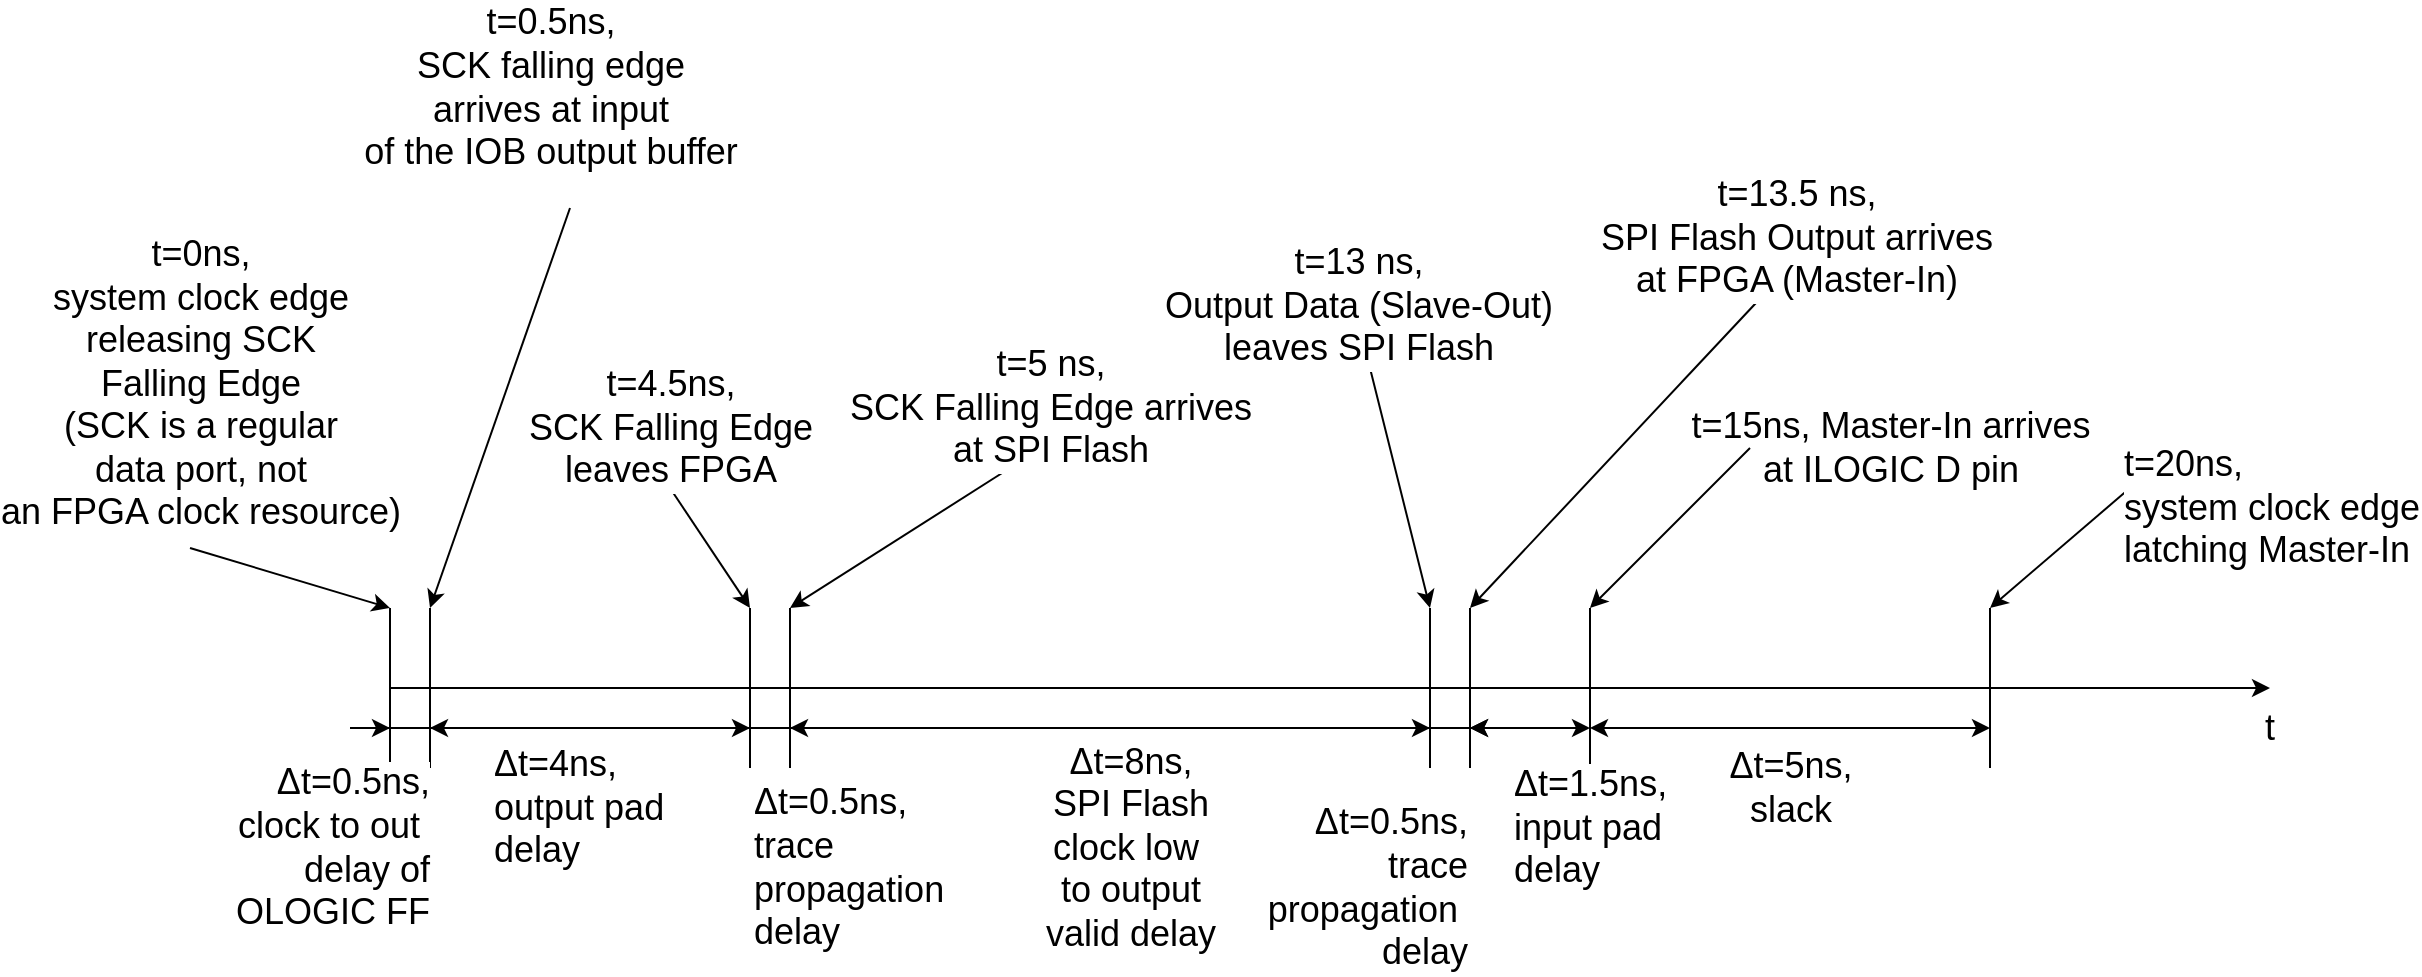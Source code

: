 <mxfile version="24.4.0" type="device">
  <diagram name="Page-1" id="1imY3O7ISClY2-lY78LY">
    <mxGraphModel dx="2200" dy="1929" grid="1" gridSize="10" guides="1" tooltips="1" connect="1" arrows="1" fold="1" page="1" pageScale="1" pageWidth="850" pageHeight="1100" math="0" shadow="0">
      <root>
        <mxCell id="0" />
        <mxCell id="1" parent="0" />
        <mxCell id="Uy51RD-MOvbj5sy6wigk-1" value="" style="endArrow=none;html=1;rounded=0;" parent="1" edge="1">
          <mxGeometry width="50" height="50" relative="1" as="geometry">
            <mxPoint y="320" as="sourcePoint" />
            <mxPoint y="240" as="targetPoint" />
          </mxGeometry>
        </mxCell>
        <mxCell id="Uy51RD-MOvbj5sy6wigk-2" value="" style="endArrow=none;html=1;rounded=0;" parent="1" edge="1">
          <mxGeometry width="50" height="50" relative="1" as="geometry">
            <mxPoint x="20" y="320" as="sourcePoint" />
            <mxPoint x="20" y="240" as="targetPoint" />
          </mxGeometry>
        </mxCell>
        <mxCell id="Uy51RD-MOvbj5sy6wigk-3" value="" style="endArrow=none;html=1;rounded=0;" parent="1" edge="1">
          <mxGeometry width="50" height="50" relative="1" as="geometry">
            <mxPoint x="340" y="320" as="sourcePoint" />
            <mxPoint x="340" y="240" as="targetPoint" />
          </mxGeometry>
        </mxCell>
        <mxCell id="Uy51RD-MOvbj5sy6wigk-4" value="" style="endArrow=none;html=1;rounded=0;" parent="1" edge="1">
          <mxGeometry width="50" height="50" relative="1" as="geometry">
            <mxPoint x="360" y="320" as="sourcePoint" />
            <mxPoint x="360" y="240" as="targetPoint" />
          </mxGeometry>
        </mxCell>
        <mxCell id="Uy51RD-MOvbj5sy6wigk-5" value="" style="endArrow=none;html=1;rounded=0;" parent="1" edge="1">
          <mxGeometry width="50" height="50" relative="1" as="geometry">
            <mxPoint x="620" y="320" as="sourcePoint" />
            <mxPoint x="620" y="240" as="targetPoint" />
          </mxGeometry>
        </mxCell>
        <mxCell id="Uy51RD-MOvbj5sy6wigk-11" value="" style="endArrow=classic;html=1;rounded=0;" parent="1" edge="1">
          <mxGeometry width="50" height="50" relative="1" as="geometry">
            <mxPoint x="-180" y="280" as="sourcePoint" />
            <mxPoint x="760" y="280" as="targetPoint" />
          </mxGeometry>
        </mxCell>
        <mxCell id="Uy51RD-MOvbj5sy6wigk-14" value="&lt;font style=&quot;font-size: 18px;&quot;&gt;t=4.5ns,&lt;/font&gt;&lt;div style=&quot;font-size: 18px;&quot;&gt;&lt;font style=&quot;font-size: 18px;&quot;&gt;SCK Falling Edge&lt;/font&gt;&lt;/div&gt;&lt;div style=&quot;font-size: 18px;&quot;&gt;&lt;font style=&quot;font-size: 18px;&quot;&gt;leaves FPGA&lt;/font&gt;&lt;/div&gt;" style="endArrow=classic;html=1;rounded=0;" parent="1" edge="1">
          <mxGeometry x="-1" y="30" width="50" height="50" relative="1" as="geometry">
            <mxPoint x="-40" y="180" as="sourcePoint" />
            <mxPoint y="240" as="targetPoint" />
            <mxPoint x="-25" y="-13" as="offset" />
          </mxGeometry>
        </mxCell>
        <mxCell id="Uy51RD-MOvbj5sy6wigk-15" value="&lt;font style=&quot;font-size: 18px;&quot;&gt;t=5 ns,&lt;/font&gt;&lt;div style=&quot;font-size: 18px;&quot;&gt;&lt;font style=&quot;font-size: 18px;&quot;&gt;SCK Falling Edge arrives&lt;/font&gt;&lt;/div&gt;&lt;div style=&quot;font-size: 18px;&quot;&gt;&lt;font style=&quot;font-size: 18px;&quot;&gt;at SPI Flash&lt;/font&gt;&lt;/div&gt;" style="endArrow=classic;html=1;rounded=0;" parent="1" edge="1">
          <mxGeometry x="-1" y="-36" width="50" height="50" relative="1" as="geometry">
            <mxPoint x="130" y="170" as="sourcePoint" />
            <mxPoint x="20" y="240" as="targetPoint" />
            <mxPoint x="39" as="offset" />
          </mxGeometry>
        </mxCell>
        <mxCell id="Uy51RD-MOvbj5sy6wigk-16" value="" style="endArrow=none;html=1;rounded=0;" parent="1" edge="1">
          <mxGeometry width="50" height="50" relative="1" as="geometry">
            <mxPoint x="-10" y="300" as="sourcePoint" />
            <mxPoint x="40" y="300" as="targetPoint" />
          </mxGeometry>
        </mxCell>
        <mxCell id="Uy51RD-MOvbj5sy6wigk-17" value="" style="endArrow=classic;html=1;rounded=0;" parent="1" edge="1">
          <mxGeometry width="50" height="50" relative="1" as="geometry">
            <mxPoint x="-40" y="300" as="sourcePoint" />
            <mxPoint y="300" as="targetPoint" />
          </mxGeometry>
        </mxCell>
        <mxCell id="Uy51RD-MOvbj5sy6wigk-18" value="&lt;font style=&quot;font-size: 18px;&quot;&gt;Δt=0.5ns,&lt;/font&gt;&lt;div style=&quot;font-size: 18px;&quot;&gt;trace&lt;/div&gt;&lt;div style=&quot;font-size: 18px;&quot;&gt;propagation&amp;nbsp;&lt;/div&gt;&lt;div style=&quot;font-size: 18px;&quot;&gt;delay&lt;/div&gt;" style="endArrow=classic;html=1;rounded=0;align=left;" parent="1" edge="1">
          <mxGeometry x="1" y="73" width="50" height="50" relative="1" as="geometry">
            <mxPoint x="60" y="300" as="sourcePoint" />
            <mxPoint x="20" y="300" as="targetPoint" />
            <mxPoint x="-20" y="-3" as="offset" />
          </mxGeometry>
        </mxCell>
        <mxCell id="Uy51RD-MOvbj5sy6wigk-31" value="" style="group" parent="1" vertex="1" connectable="0">
          <mxGeometry x="300" y="300" width="100" as="geometry" />
        </mxCell>
        <mxCell id="Uy51RD-MOvbj5sy6wigk-28" value="" style="endArrow=none;html=1;rounded=0;" parent="Uy51RD-MOvbj5sy6wigk-31" edge="1">
          <mxGeometry width="50" height="50" relative="1" as="geometry">
            <mxPoint x="30" as="sourcePoint" />
            <mxPoint x="80" as="targetPoint" />
          </mxGeometry>
        </mxCell>
        <mxCell id="Uy51RD-MOvbj5sy6wigk-29" value="" style="endArrow=classic;html=1;rounded=0;" parent="Uy51RD-MOvbj5sy6wigk-31" edge="1">
          <mxGeometry width="50" height="50" relative="1" as="geometry">
            <mxPoint as="sourcePoint" />
            <mxPoint x="40" as="targetPoint" />
          </mxGeometry>
        </mxCell>
        <mxCell id="Uy51RD-MOvbj5sy6wigk-30" value="&lt;font style=&quot;font-size: 18px;&quot;&gt;Δt=0.5ns,&lt;/font&gt;&lt;div style=&quot;font-size: 18px;&quot;&gt;trace&lt;/div&gt;&lt;div style=&quot;font-size: 18px;&quot;&gt;propagation&amp;nbsp;&lt;/div&gt;&lt;div style=&quot;font-size: 18px;&quot;&gt;delay&lt;/div&gt;" style="endArrow=classic;html=1;rounded=0;align=right;" parent="Uy51RD-MOvbj5sy6wigk-31" edge="1">
          <mxGeometry x="1" y="80" width="50" height="50" relative="1" as="geometry">
            <mxPoint x="100" as="sourcePoint" />
            <mxPoint x="60" as="targetPoint" />
            <mxPoint as="offset" />
          </mxGeometry>
        </mxCell>
        <mxCell id="Uy51RD-MOvbj5sy6wigk-32" value="&lt;font style=&quot;forced-color-adjust: none; color: rgb(0, 0, 0); font-family: Helvetica; font-style: normal; font-variant-ligatures: normal; font-variant-caps: normal; font-weight: 400; letter-spacing: normal; orphans: 2; text-align: center; text-indent: 0px; text-transform: none; widows: 2; word-spacing: 0px; -webkit-text-stroke-width: 0px; white-space: nowrap; text-decoration-thickness: initial; text-decoration-style: initial; text-decoration-color: initial; font-size: 18px;&quot;&gt;Δt=8ns,&lt;/font&gt;&lt;div style=&quot;forced-color-adjust: none; color: rgb(0, 0, 0); font-family: Helvetica; font-style: normal; font-variant-ligatures: normal; font-variant-caps: normal; font-weight: 400; letter-spacing: normal; orphans: 2; text-align: center; text-indent: 0px; text-transform: none; widows: 2; word-spacing: 0px; -webkit-text-stroke-width: 0px; white-space: nowrap; text-decoration-thickness: initial; text-decoration-style: initial; text-decoration-color: initial; font-size: 18px;&quot;&gt;SPI Flash &lt;br&gt;clock low&amp;nbsp;&lt;/div&gt;&lt;div style=&quot;forced-color-adjust: none; color: rgb(0, 0, 0); font-family: Helvetica; font-style: normal; font-variant-ligatures: normal; font-variant-caps: normal; font-weight: 400; letter-spacing: normal; orphans: 2; text-align: center; text-indent: 0px; text-transform: none; widows: 2; word-spacing: 0px; -webkit-text-stroke-width: 0px; white-space: nowrap; text-decoration-thickness: initial; text-decoration-style: initial; text-decoration-color: initial; font-size: 18px;&quot;&gt;to output&lt;br&gt;valid delay&lt;/div&gt;" style="endArrow=none;html=1;rounded=0;" parent="1" edge="1">
          <mxGeometry x="0.062" y="-60" width="50" height="50" relative="1" as="geometry">
            <mxPoint x="20" y="300" as="sourcePoint" />
            <mxPoint x="340" y="300" as="targetPoint" />
            <mxPoint as="offset" />
          </mxGeometry>
        </mxCell>
        <mxCell id="Uy51RD-MOvbj5sy6wigk-33" value="&lt;font style=&quot;font-size: 18px;&quot;&gt;t=13 ns,&lt;/font&gt;&lt;div style=&quot;font-size: 18px;&quot;&gt;Output Data (Slave-Out)&lt;/div&gt;&lt;div style=&quot;font-size: 18px;&quot;&gt;leaves SPI Flash&lt;/div&gt;" style="endArrow=classic;html=1;rounded=0;" parent="1" edge="1">
          <mxGeometry x="-1" y="-36" width="50" height="50" relative="1" as="geometry">
            <mxPoint x="300" y="80" as="sourcePoint" />
            <mxPoint x="340" y="240" as="targetPoint" />
            <mxPoint x="39" as="offset" />
          </mxGeometry>
        </mxCell>
        <mxCell id="Uy51RD-MOvbj5sy6wigk-34" value="&lt;font style=&quot;font-size: 18px;&quot;&gt;t=13.5 ns,&lt;/font&gt;&lt;div style=&quot;font-size: 18px;&quot;&gt;&lt;font style=&quot;font-size: 18px;&quot;&gt;SPI Flash Output arrives&lt;/font&gt;&lt;/div&gt;&lt;div style=&quot;font-size: 18px;&quot;&gt;&lt;font style=&quot;font-size: 18px;&quot;&gt;at FPGA (Master-In)&lt;/font&gt;&lt;/div&gt;" style="endArrow=classic;html=1;rounded=0;" parent="1" edge="1">
          <mxGeometry x="-1" y="-36" width="50" height="50" relative="1" as="geometry">
            <mxPoint x="510" y="80" as="sourcePoint" />
            <mxPoint x="360" y="240" as="targetPoint" />
            <mxPoint x="39" as="offset" />
          </mxGeometry>
        </mxCell>
        <mxCell id="Uy51RD-MOvbj5sy6wigk-35" value="&lt;font style=&quot;font-size: 18px;&quot;&gt;t=20ns,&lt;/font&gt;&lt;div&gt;&lt;span style=&quot;font-size: 18px;&quot;&gt;system clock edge&lt;/span&gt;&lt;/div&gt;&lt;div&gt;&lt;span style=&quot;font-size: 18px;&quot;&gt;latching Master-In&lt;/span&gt;&lt;/div&gt;" style="endArrow=classic;html=1;rounded=0;align=left;" parent="1" edge="1">
          <mxGeometry x="-1" y="30" width="50" height="50" relative="1" as="geometry">
            <mxPoint x="690" y="180" as="sourcePoint" />
            <mxPoint x="620" y="240" as="targetPoint" />
            <mxPoint x="-25" y="-13" as="offset" />
          </mxGeometry>
        </mxCell>
        <mxCell id="Uy51RD-MOvbj5sy6wigk-36" value="&lt;font style=&quot;font-size: 18px;&quot;&gt;t&lt;/font&gt;" style="text;html=1;align=center;verticalAlign=middle;whiteSpace=wrap;rounded=0;" parent="1" vertex="1">
          <mxGeometry x="730" y="285" width="60" height="30" as="geometry" />
        </mxCell>
        <mxCell id="Uy51RD-MOvbj5sy6wigk-70" value="" style="endArrow=none;html=1;rounded=0;" parent="1" edge="1">
          <mxGeometry width="50" height="50" relative="1" as="geometry">
            <mxPoint x="-160" y="320" as="sourcePoint" />
            <mxPoint x="-160" y="240" as="targetPoint" />
          </mxGeometry>
        </mxCell>
        <mxCell id="Uy51RD-MOvbj5sy6wigk-71" value="" style="endArrow=none;html=1;rounded=0;" parent="1" edge="1">
          <mxGeometry width="50" height="50" relative="1" as="geometry">
            <mxPoint x="-180" y="320" as="sourcePoint" />
            <mxPoint x="-180" y="240" as="targetPoint" />
          </mxGeometry>
        </mxCell>
        <mxCell id="Uy51RD-MOvbj5sy6wigk-73" value="&lt;font style=&quot;forced-color-adjust: none; color: rgb(0, 0, 0); font-family: Helvetica; font-style: normal; font-variant-ligatures: normal; font-variant-caps: normal; font-weight: 400; letter-spacing: normal; orphans: 2; text-indent: 0px; text-transform: none; widows: 2; word-spacing: 0px; -webkit-text-stroke-width: 0px; white-space: nowrap; text-decoration-thickness: initial; text-decoration-style: initial; text-decoration-color: initial; font-size: 18px;&quot;&gt;Δt=4ns,&lt;/font&gt;&lt;div style=&quot;forced-color-adjust: none; color: rgb(0, 0, 0); font-family: Helvetica; font-style: normal; font-variant-ligatures: normal; font-variant-caps: normal; font-weight: 400; letter-spacing: normal; orphans: 2; text-indent: 0px; text-transform: none; widows: 2; word-spacing: 0px; -webkit-text-stroke-width: 0px; white-space: nowrap; text-decoration-thickness: initial; text-decoration-style: initial; text-decoration-color: initial; font-size: 18px;&quot;&gt;output pad&amp;nbsp;&lt;/div&gt;&lt;div style=&quot;forced-color-adjust: none; color: rgb(0, 0, 0); font-family: Helvetica; font-style: normal; font-variant-ligatures: normal; font-variant-caps: normal; font-weight: 400; letter-spacing: normal; orphans: 2; text-indent: 0px; text-transform: none; widows: 2; word-spacing: 0px; -webkit-text-stroke-width: 0px; white-space: nowrap; text-decoration-thickness: initial; text-decoration-style: initial; text-decoration-color: initial; font-size: 18px;&quot;&gt;delay&lt;/div&gt;" style="endArrow=classic;html=1;rounded=0;align=left;" parent="1" edge="1">
          <mxGeometry x="0.6" y="40" width="50" height="50" relative="1" as="geometry">
            <mxPoint x="-10" y="300" as="sourcePoint" />
            <mxPoint x="-160" y="300" as="targetPoint" />
            <mxPoint as="offset" />
          </mxGeometry>
        </mxCell>
        <mxCell id="Uy51RD-MOvbj5sy6wigk-74" value="" style="endArrow=classic;html=1;rounded=0;" parent="1" edge="1">
          <mxGeometry width="50" height="50" relative="1" as="geometry">
            <mxPoint x="-200" y="300" as="sourcePoint" />
            <mxPoint x="-180" y="300" as="targetPoint" />
          </mxGeometry>
        </mxCell>
        <mxCell id="Uy51RD-MOvbj5sy6wigk-75" value="" style="endArrow=none;html=1;rounded=0;" parent="1" edge="1">
          <mxGeometry width="50" height="50" relative="1" as="geometry">
            <mxPoint x="-140" y="300" as="sourcePoint" />
            <mxPoint x="-190" y="300" as="targetPoint" />
          </mxGeometry>
        </mxCell>
        <mxCell id="Uy51RD-MOvbj5sy6wigk-76" value="&lt;font style=&quot;font-size: 18px;&quot;&gt;Δt=0.5ns,&lt;/font&gt;&lt;div style=&quot;font-size: 18px;&quot;&gt;clock to out&amp;nbsp;&lt;/div&gt;&lt;div style=&quot;font-size: 18px;&quot;&gt;delay of&lt;/div&gt;&lt;div style=&quot;font-size: 18px;&quot;&gt;OLOGIC FF&lt;/div&gt;" style="edgeLabel;html=1;align=right;verticalAlign=middle;resizable=0;points=[];" parent="Uy51RD-MOvbj5sy6wigk-75" vertex="1" connectable="0">
          <mxGeometry x="0.4" y="3" relative="1" as="geometry">
            <mxPoint x="15" y="57" as="offset" />
          </mxGeometry>
        </mxCell>
        <mxCell id="Uy51RD-MOvbj5sy6wigk-78" value="&lt;font style=&quot;font-size: 18px;&quot;&gt;t=0.5ns,&lt;/font&gt;&lt;div style=&quot;font-size: 18px;&quot;&gt;&lt;font style=&quot;font-size: 18px;&quot;&gt;SCK falling edge&lt;/font&gt;&lt;/div&gt;&lt;div style=&quot;font-size: 18px;&quot;&gt;&lt;font style=&quot;font-size: 18px;&quot;&gt;arrives at input&lt;/font&gt;&lt;/div&gt;&lt;div style=&quot;font-size: 18px;&quot;&gt;&lt;font style=&quot;font-size: 18px;&quot;&gt;of the IOB output buffer&lt;/font&gt;&lt;/div&gt;" style="endArrow=classic;html=1;rounded=0;" parent="1" edge="1">
          <mxGeometry x="-1" y="-61" width="50" height="50" relative="1" as="geometry">
            <mxPoint x="-90" y="40" as="sourcePoint" />
            <mxPoint x="-160" y="240" as="targetPoint" />
            <mxPoint x="48" y="-40" as="offset" />
          </mxGeometry>
        </mxCell>
        <mxCell id="Uy51RD-MOvbj5sy6wigk-79" value="" style="endArrow=none;html=1;rounded=0;" parent="1" edge="1">
          <mxGeometry width="50" height="50" relative="1" as="geometry">
            <mxPoint x="420" y="320" as="sourcePoint" />
            <mxPoint x="420" y="240" as="targetPoint" />
          </mxGeometry>
        </mxCell>
        <mxCell id="Uy51RD-MOvbj5sy6wigk-80" value="&lt;font style=&quot;font-size: 18px;&quot;&gt;t=15ns, Master-In&lt;/font&gt;&lt;span style=&quot;font-size: 18px;&quot;&gt;&amp;nbsp;arrives&lt;/span&gt;&lt;div&gt;&lt;div style=&quot;font-size: 18px;&quot;&gt;&lt;font style=&quot;font-size: 18px;&quot;&gt;at ILOGIC D pin&lt;/font&gt;&lt;/div&gt;&lt;/div&gt;" style="endArrow=classic;html=1;rounded=0;labelBackgroundColor=none;" parent="1" edge="1">
          <mxGeometry x="-1" y="70" width="50" height="50" relative="1" as="geometry">
            <mxPoint x="500" y="160" as="sourcePoint" />
            <mxPoint x="420" y="240" as="targetPoint" />
            <mxPoint x="21" y="-49" as="offset" />
          </mxGeometry>
        </mxCell>
        <mxCell id="Uy51RD-MOvbj5sy6wigk-82" value="&lt;font style=&quot;forced-color-adjust: none; color: rgb(0, 0, 0); font-family: Helvetica; font-style: normal; font-variant-ligatures: normal; font-variant-caps: normal; font-weight: 400; letter-spacing: normal; orphans: 2; text-align: center; text-indent: 0px; text-transform: none; widows: 2; word-spacing: 0px; -webkit-text-stroke-width: 0px; white-space: nowrap; text-decoration-thickness: initial; text-decoration-style: initial; text-decoration-color: initial; font-size: 18px;&quot;&gt;Δt=5ns,&lt;/font&gt;&lt;div style=&quot;forced-color-adjust: none; color: rgb(0, 0, 0); font-family: Helvetica; font-style: normal; font-variant-ligatures: normal; font-variant-caps: normal; font-weight: 400; letter-spacing: normal; orphans: 2; text-align: center; text-indent: 0px; text-transform: none; widows: 2; word-spacing: 0px; -webkit-text-stroke-width: 0px; white-space: nowrap; text-decoration-thickness: initial; text-decoration-style: initial; text-decoration-color: initial; font-size: 18px;&quot;&gt;slack&lt;/div&gt;" style="endArrow=classic;startArrow=classic;html=1;rounded=0;" parent="1" edge="1">
          <mxGeometry y="-30" width="50" height="50" relative="1" as="geometry">
            <mxPoint x="420" y="300" as="sourcePoint" />
            <mxPoint x="620" y="300" as="targetPoint" />
            <mxPoint as="offset" />
          </mxGeometry>
        </mxCell>
        <mxCell id="Uy51RD-MOvbj5sy6wigk-83" value="&lt;font style=&quot;forced-color-adjust: none; color: rgb(0, 0, 0); font-family: Helvetica; font-style: normal; font-variant-ligatures: normal; font-variant-caps: normal; font-weight: 400; letter-spacing: normal; orphans: 2; text-indent: 0px; text-transform: none; widows: 2; word-spacing: 0px; -webkit-text-stroke-width: 0px; white-space: nowrap; text-decoration-thickness: initial; text-decoration-style: initial; text-decoration-color: initial; font-size: 18px;&quot;&gt;Δt=1.5ns,&lt;/font&gt;&lt;div style=&quot;forced-color-adjust: none; color: rgb(0, 0, 0); font-family: Helvetica; font-style: normal; font-variant-ligatures: normal; font-variant-caps: normal; font-weight: 400; letter-spacing: normal; orphans: 2; text-indent: 0px; text-transform: none; widows: 2; word-spacing: 0px; -webkit-text-stroke-width: 0px; white-space: nowrap; text-decoration-thickness: initial; text-decoration-style: initial; text-decoration-color: initial; font-size: 18px;&quot;&gt;input pad&lt;/div&gt;&lt;div style=&quot;forced-color-adjust: none; color: rgb(0, 0, 0); font-family: Helvetica; font-style: normal; font-variant-ligatures: normal; font-variant-caps: normal; font-weight: 400; letter-spacing: normal; orphans: 2; text-indent: 0px; text-transform: none; widows: 2; word-spacing: 0px; -webkit-text-stroke-width: 0px; white-space: nowrap; text-decoration-thickness: initial; text-decoration-style: initial; text-decoration-color: initial; font-size: 18px;&quot;&gt;delay&lt;/div&gt;" style="endArrow=classic;startArrow=classic;html=1;rounded=0;align=left;" parent="1" edge="1">
          <mxGeometry x="-0.333" y="-50" width="50" height="50" relative="1" as="geometry">
            <mxPoint x="360" y="300" as="sourcePoint" />
            <mxPoint x="420" y="300" as="targetPoint" />
            <mxPoint as="offset" />
          </mxGeometry>
        </mxCell>
        <mxCell id="Uy51RD-MOvbj5sy6wigk-94" value="&lt;font style=&quot;font-size: 18px;&quot;&gt;t=0ns,&lt;/font&gt;&lt;div style=&quot;font-size: 18px;&quot;&gt;&lt;font style=&quot;font-size: 18px;&quot;&gt;system clock edge&lt;/font&gt;&lt;/div&gt;&lt;div style=&quot;font-size: 18px;&quot;&gt;&lt;font style=&quot;font-size: 18px;&quot;&gt;releasing SCK&lt;/font&gt;&lt;/div&gt;&lt;div style=&quot;font-size: 18px;&quot;&gt;&lt;font style=&quot;font-size: 18px;&quot;&gt;Falling Edge&lt;/font&gt;&lt;/div&gt;&lt;div style=&quot;font-size: 18px;&quot;&gt;&lt;font style=&quot;font-size: 18px;&quot;&gt;(SCK is a regular&lt;/font&gt;&lt;/div&gt;&lt;div style=&quot;font-size: 18px;&quot;&gt;&lt;font style=&quot;font-size: 18px;&quot;&gt;data port, not&lt;/font&gt;&lt;/div&gt;&lt;div style=&quot;font-size: 18px;&quot;&gt;&lt;font style=&quot;font-size: 18px;&quot;&gt;an FPGA clock resource)&lt;/font&gt;&lt;/div&gt;" style="endArrow=classic;html=1;rounded=0;" parent="1" edge="1">
          <mxGeometry x="-1" y="81" width="50" height="50" relative="1" as="geometry">
            <mxPoint x="-280" y="210" as="sourcePoint" />
            <mxPoint x="-180" y="240" as="targetPoint" />
            <mxPoint x="-18" y="-4" as="offset" />
          </mxGeometry>
        </mxCell>
      </root>
    </mxGraphModel>
  </diagram>
</mxfile>
